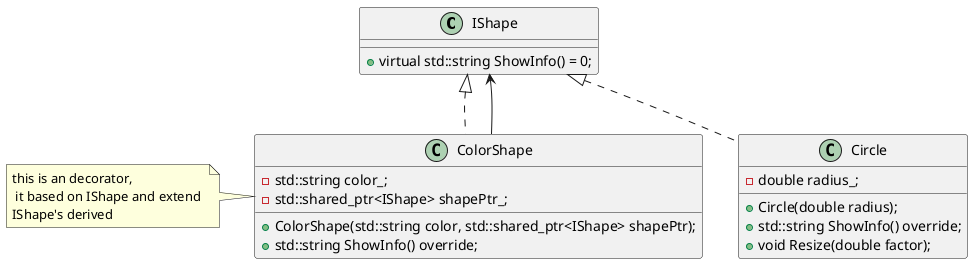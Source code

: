 @startuml
class IShape{
     + virtual std::string ShowInfo() = 0;
    
}

class Circle{
    - double radius_;
    + Circle(double radius);
    + std::string ShowInfo() override;
    + void Resize(double factor);
}

class ColorShape{
    - std::string color_;
    - std::shared_ptr<IShape> shapePtr_;
    + ColorShape(std::string color, std::shared_ptr<IShape> shapePtr);
    + std::string ShowInfo() override;
}
note left of ColorShape: this is an decorator,\n it based on IShape and extend \nIShape's derived
IShape <|.. Circle
IShape <|.. ColorShape
IShape <-- ColorShape

@enduml